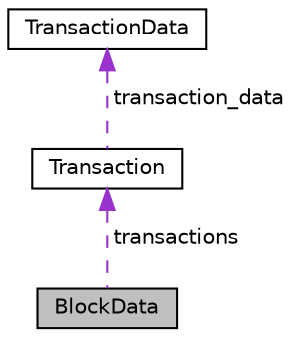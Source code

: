 digraph "BlockData"
{
 // LATEX_PDF_SIZE
  edge [fontname="Helvetica",fontsize="10",labelfontname="Helvetica",labelfontsize="10"];
  node [fontname="Helvetica",fontsize="10",shape=record];
  Node1 [label="BlockData",height=0.2,width=0.4,color="black", fillcolor="grey75", style="filled", fontcolor="black",tooltip=" "];
  Node2 -> Node1 [dir="back",color="darkorchid3",fontsize="10",style="dashed",label=" transactions" ,fontname="Helvetica"];
  Node2 [label="Transaction",height=0.2,width=0.4,color="black", fillcolor="white", style="filled",URL="$struct_transaction.html",tooltip=" "];
  Node3 -> Node2 [dir="back",color="darkorchid3",fontsize="10",style="dashed",label=" transaction_data" ,fontname="Helvetica"];
  Node3 [label="TransactionData",height=0.2,width=0.4,color="black", fillcolor="white", style="filled",URL="$struct_transaction_data.html",tooltip=" "];
}
